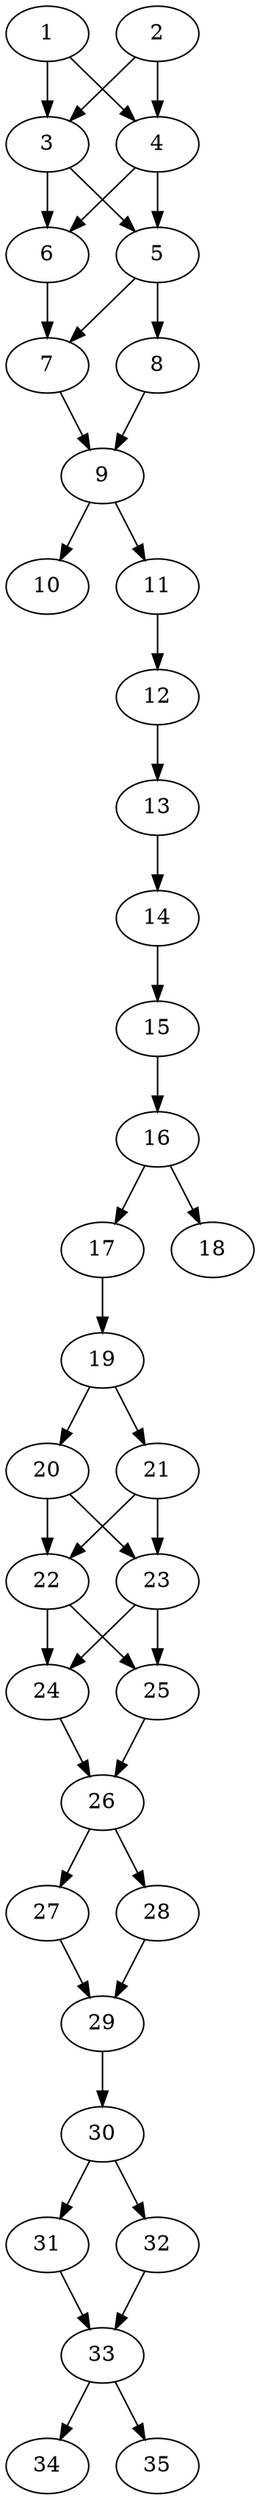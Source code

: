 // DAG automatically generated by daggen at Thu Oct  3 14:05:37 2019
// ./daggen --dot -n 35 --ccr 0.4 --fat 0.3 --regular 0.7 --density 0.9 --mindata 5242880 --maxdata 52428800 
digraph G {
  1 [size="122713600", alpha="0.17", expect_size="49085440"] 
  1 -> 3 [size ="49085440"]
  1 -> 4 [size ="49085440"]
  2 [size="20815360", alpha="0.19", expect_size="8326144"] 
  2 -> 3 [size ="8326144"]
  2 -> 4 [size ="8326144"]
  3 [size="44986880", alpha="0.10", expect_size="17994752"] 
  3 -> 5 [size ="17994752"]
  3 -> 6 [size ="17994752"]
  4 [size="34324480", alpha="0.01", expect_size="13729792"] 
  4 -> 5 [size ="13729792"]
  4 -> 6 [size ="13729792"]
  5 [size="49863680", alpha="0.08", expect_size="19945472"] 
  5 -> 7 [size ="19945472"]
  5 -> 8 [size ="19945472"]
  6 [size="56744960", alpha="0.17", expect_size="22697984"] 
  6 -> 7 [size ="22697984"]
  7 [size="88483840", alpha="0.19", expect_size="35393536"] 
  7 -> 9 [size ="35393536"]
  8 [size="32926720", alpha="0.13", expect_size="13170688"] 
  8 -> 9 [size ="13170688"]
  9 [size="48427520", alpha="0.14", expect_size="19371008"] 
  9 -> 10 [size ="19371008"]
  9 -> 11 [size ="19371008"]
  10 [size="55590400", alpha="0.17", expect_size="22236160"] 
  11 [size="21662720", alpha="0.13", expect_size="8665088"] 
  11 -> 12 [size ="8665088"]
  12 [size="124113920", alpha="0.13", expect_size="49645568"] 
  12 -> 13 [size ="49645568"]
  13 [size="115430400", alpha="0.03", expect_size="46172160"] 
  13 -> 14 [size ="46172160"]
  14 [size="57144320", alpha="0.05", expect_size="22857728"] 
  14 -> 15 [size ="22857728"]
  15 [size="61017600", alpha="0.06", expect_size="24407040"] 
  15 -> 16 [size ="24407040"]
  16 [size="110571520", alpha="0.13", expect_size="44228608"] 
  16 -> 17 [size ="44228608"]
  16 -> 18 [size ="44228608"]
  17 [size="91110400", alpha="0.00", expect_size="36444160"] 
  17 -> 19 [size ="36444160"]
  18 [size="86164480", alpha="0.18", expect_size="34465792"] 
  19 [size="44088320", alpha="0.07", expect_size="17635328"] 
  19 -> 20 [size ="17635328"]
  19 -> 21 [size ="17635328"]
  20 [size="125975040", alpha="0.08", expect_size="50390016"] 
  20 -> 22 [size ="50390016"]
  20 -> 23 [size ="50390016"]
  21 [size="110392320", alpha="0.07", expect_size="44156928"] 
  21 -> 22 [size ="44156928"]
  21 -> 23 [size ="44156928"]
  22 [size="69401600", alpha="0.08", expect_size="27760640"] 
  22 -> 24 [size ="27760640"]
  22 -> 25 [size ="27760640"]
  23 [size="28116480", alpha="0.14", expect_size="11246592"] 
  23 -> 24 [size ="11246592"]
  23 -> 25 [size ="11246592"]
  24 [size="44495360", alpha="0.04", expect_size="17798144"] 
  24 -> 26 [size ="17798144"]
  25 [size="73108480", alpha="0.20", expect_size="29243392"] 
  25 -> 26 [size ="29243392"]
  26 [size="107166720", alpha="0.03", expect_size="42866688"] 
  26 -> 27 [size ="42866688"]
  26 -> 28 [size ="42866688"]
  27 [size="66296320", alpha="0.19", expect_size="26518528"] 
  27 -> 29 [size ="26518528"]
  28 [size="66918400", alpha="0.19", expect_size="26767360"] 
  28 -> 29 [size ="26767360"]
  29 [size="55831040", alpha="0.04", expect_size="22332416"] 
  29 -> 30 [size ="22332416"]
  30 [size="96803840", alpha="0.17", expect_size="38721536"] 
  30 -> 31 [size ="38721536"]
  30 -> 32 [size ="38721536"]
  31 [size="24599040", alpha="0.11", expect_size="9839616"] 
  31 -> 33 [size ="9839616"]
  32 [size="66787840", alpha="0.04", expect_size="26715136"] 
  32 -> 33 [size ="26715136"]
  33 [size="113116160", alpha="0.14", expect_size="45246464"] 
  33 -> 34 [size ="45246464"]
  33 -> 35 [size ="45246464"]
  34 [size="77501440", alpha="0.12", expect_size="31000576"] 
  35 [size="99125760", alpha="0.18", expect_size="39650304"] 
}
